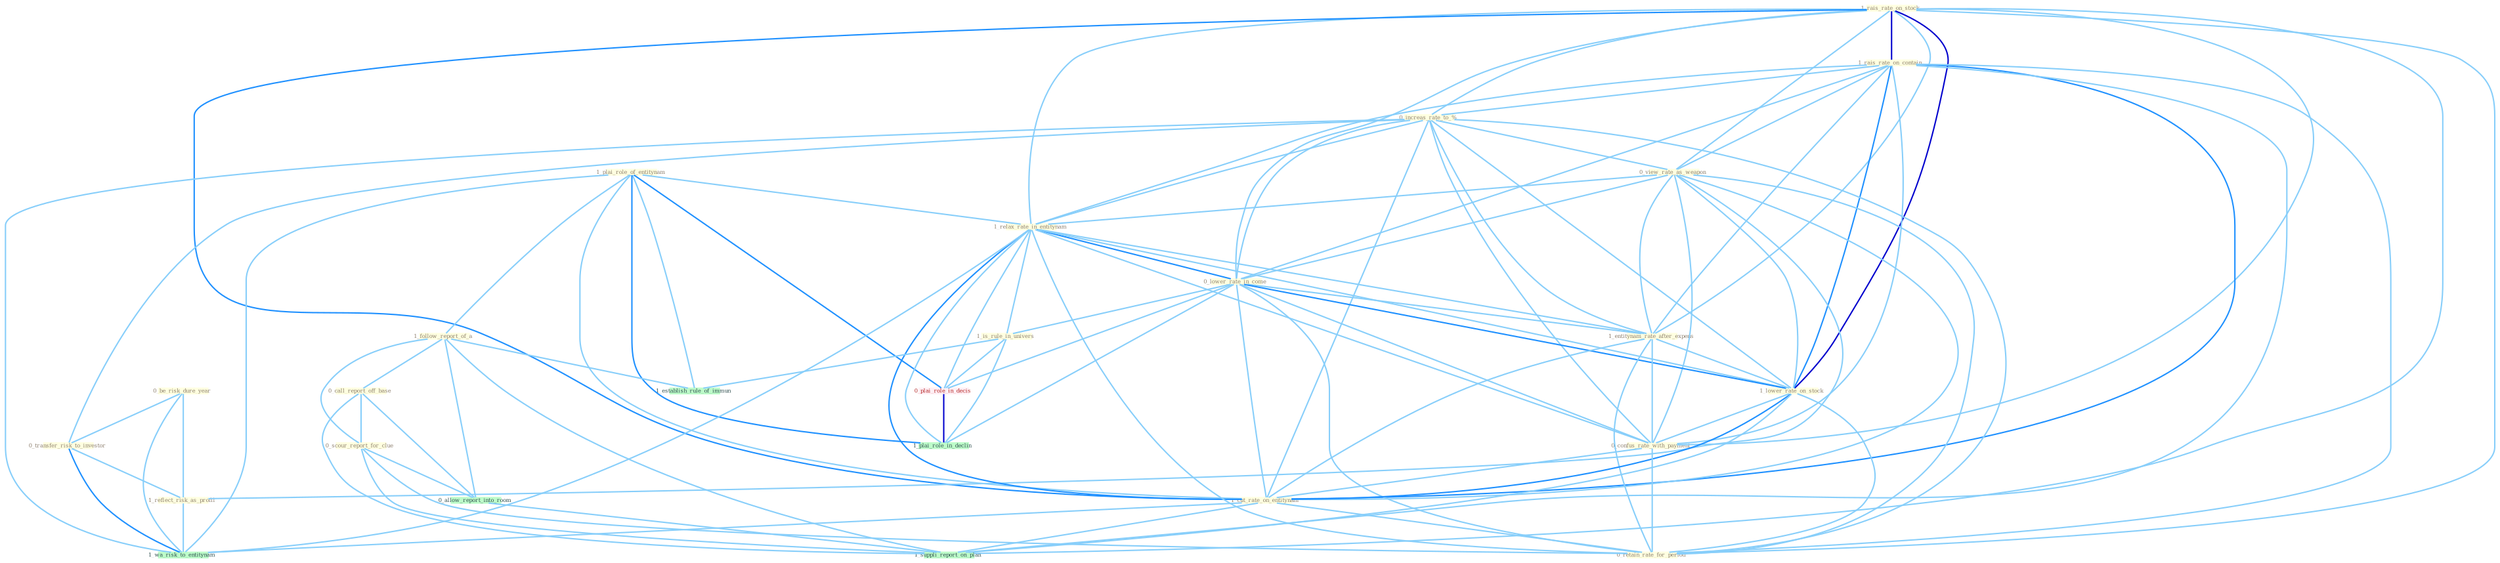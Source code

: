 Graph G{ 
    node
    [shape=polygon,style=filled,width=.5,height=.06,color="#BDFCC9",fixedsize=true,fontsize=4,
    fontcolor="#2f4f4f"];
    {node
    [color="#ffffe0", fontcolor="#8b7d6b"] "1_rais_rate_on_stock " "1_rais_rate_on_contain " "0_increas_rate_to_% " "0_be_risk_dure_year " "0_transfer_risk_to_investor " "0_view_rate_as_weapon " "1_plai_role_of_entitynam " "1_relax_rate_in_entitynam " "0_lower_rate_in_come " "1_entitynam_rate_after_expens " "1_follow_report_of_a " "1_is_rule_in_univers " "1_reflect_risk_as_profil " "1_lower_rate_on_stock " "0_call_report_off_base " "0_confus_rate_with_payment " "0_scour_report_for_clue " "1_cut_rate_on_entitynam " "0_retain_rate_for_period "}
{node [color="#fff0f5", fontcolor="#b22222"] "0_plai_role_in_decis "}
edge [color="#B0E2FF"];

	"1_rais_rate_on_stock " -- "1_rais_rate_on_contain " [w="3", color="#0000cd" , len=0.6];
	"1_rais_rate_on_stock " -- "0_increas_rate_to_% " [w="1", color="#87cefa" ];
	"1_rais_rate_on_stock " -- "0_view_rate_as_weapon " [w="1", color="#87cefa" ];
	"1_rais_rate_on_stock " -- "1_relax_rate_in_entitynam " [w="1", color="#87cefa" ];
	"1_rais_rate_on_stock " -- "0_lower_rate_in_come " [w="1", color="#87cefa" ];
	"1_rais_rate_on_stock " -- "1_entitynam_rate_after_expens " [w="1", color="#87cefa" ];
	"1_rais_rate_on_stock " -- "1_lower_rate_on_stock " [w="3", color="#0000cd" , len=0.6];
	"1_rais_rate_on_stock " -- "0_confus_rate_with_payment " [w="1", color="#87cefa" ];
	"1_rais_rate_on_stock " -- "1_cut_rate_on_entitynam " [w="2", color="#1e90ff" , len=0.8];
	"1_rais_rate_on_stock " -- "0_retain_rate_for_period " [w="1", color="#87cefa" ];
	"1_rais_rate_on_stock " -- "1_suppli_report_on_plan " [w="1", color="#87cefa" ];
	"1_rais_rate_on_contain " -- "0_increas_rate_to_% " [w="1", color="#87cefa" ];
	"1_rais_rate_on_contain " -- "0_view_rate_as_weapon " [w="1", color="#87cefa" ];
	"1_rais_rate_on_contain " -- "1_relax_rate_in_entitynam " [w="1", color="#87cefa" ];
	"1_rais_rate_on_contain " -- "0_lower_rate_in_come " [w="1", color="#87cefa" ];
	"1_rais_rate_on_contain " -- "1_entitynam_rate_after_expens " [w="1", color="#87cefa" ];
	"1_rais_rate_on_contain " -- "1_lower_rate_on_stock " [w="2", color="#1e90ff" , len=0.8];
	"1_rais_rate_on_contain " -- "0_confus_rate_with_payment " [w="1", color="#87cefa" ];
	"1_rais_rate_on_contain " -- "1_cut_rate_on_entitynam " [w="2", color="#1e90ff" , len=0.8];
	"1_rais_rate_on_contain " -- "0_retain_rate_for_period " [w="1", color="#87cefa" ];
	"1_rais_rate_on_contain " -- "1_suppli_report_on_plan " [w="1", color="#87cefa" ];
	"0_increas_rate_to_% " -- "0_transfer_risk_to_investor " [w="1", color="#87cefa" ];
	"0_increas_rate_to_% " -- "0_view_rate_as_weapon " [w="1", color="#87cefa" ];
	"0_increas_rate_to_% " -- "1_relax_rate_in_entitynam " [w="1", color="#87cefa" ];
	"0_increas_rate_to_% " -- "0_lower_rate_in_come " [w="1", color="#87cefa" ];
	"0_increas_rate_to_% " -- "1_entitynam_rate_after_expens " [w="1", color="#87cefa" ];
	"0_increas_rate_to_% " -- "1_lower_rate_on_stock " [w="1", color="#87cefa" ];
	"0_increas_rate_to_% " -- "0_confus_rate_with_payment " [w="1", color="#87cefa" ];
	"0_increas_rate_to_% " -- "1_cut_rate_on_entitynam " [w="1", color="#87cefa" ];
	"0_increas_rate_to_% " -- "0_retain_rate_for_period " [w="1", color="#87cefa" ];
	"0_increas_rate_to_% " -- "1_wa_risk_to_entitynam " [w="1", color="#87cefa" ];
	"0_be_risk_dure_year " -- "0_transfer_risk_to_investor " [w="1", color="#87cefa" ];
	"0_be_risk_dure_year " -- "1_reflect_risk_as_profil " [w="1", color="#87cefa" ];
	"0_be_risk_dure_year " -- "1_wa_risk_to_entitynam " [w="1", color="#87cefa" ];
	"0_transfer_risk_to_investor " -- "1_reflect_risk_as_profil " [w="1", color="#87cefa" ];
	"0_transfer_risk_to_investor " -- "1_wa_risk_to_entitynam " [w="2", color="#1e90ff" , len=0.8];
	"0_view_rate_as_weapon " -- "1_relax_rate_in_entitynam " [w="1", color="#87cefa" ];
	"0_view_rate_as_weapon " -- "0_lower_rate_in_come " [w="1", color="#87cefa" ];
	"0_view_rate_as_weapon " -- "1_entitynam_rate_after_expens " [w="1", color="#87cefa" ];
	"0_view_rate_as_weapon " -- "1_reflect_risk_as_profil " [w="1", color="#87cefa" ];
	"0_view_rate_as_weapon " -- "1_lower_rate_on_stock " [w="1", color="#87cefa" ];
	"0_view_rate_as_weapon " -- "0_confus_rate_with_payment " [w="1", color="#87cefa" ];
	"0_view_rate_as_weapon " -- "1_cut_rate_on_entitynam " [w="1", color="#87cefa" ];
	"0_view_rate_as_weapon " -- "0_retain_rate_for_period " [w="1", color="#87cefa" ];
	"1_plai_role_of_entitynam " -- "1_relax_rate_in_entitynam " [w="1", color="#87cefa" ];
	"1_plai_role_of_entitynam " -- "1_follow_report_of_a " [w="1", color="#87cefa" ];
	"1_plai_role_of_entitynam " -- "1_cut_rate_on_entitynam " [w="1", color="#87cefa" ];
	"1_plai_role_of_entitynam " -- "1_wa_risk_to_entitynam " [w="1", color="#87cefa" ];
	"1_plai_role_of_entitynam " -- "0_plai_role_in_decis " [w="2", color="#1e90ff" , len=0.8];
	"1_plai_role_of_entitynam " -- "1_establish_rule_of_immun " [w="1", color="#87cefa" ];
	"1_plai_role_of_entitynam " -- "1_plai_role_in_declin " [w="2", color="#1e90ff" , len=0.8];
	"1_relax_rate_in_entitynam " -- "0_lower_rate_in_come " [w="2", color="#1e90ff" , len=0.8];
	"1_relax_rate_in_entitynam " -- "1_entitynam_rate_after_expens " [w="1", color="#87cefa" ];
	"1_relax_rate_in_entitynam " -- "1_is_rule_in_univers " [w="1", color="#87cefa" ];
	"1_relax_rate_in_entitynam " -- "1_lower_rate_on_stock " [w="1", color="#87cefa" ];
	"1_relax_rate_in_entitynam " -- "0_confus_rate_with_payment " [w="1", color="#87cefa" ];
	"1_relax_rate_in_entitynam " -- "1_cut_rate_on_entitynam " [w="2", color="#1e90ff" , len=0.8];
	"1_relax_rate_in_entitynam " -- "0_retain_rate_for_period " [w="1", color="#87cefa" ];
	"1_relax_rate_in_entitynam " -- "1_wa_risk_to_entitynam " [w="1", color="#87cefa" ];
	"1_relax_rate_in_entitynam " -- "0_plai_role_in_decis " [w="1", color="#87cefa" ];
	"1_relax_rate_in_entitynam " -- "1_plai_role_in_declin " [w="1", color="#87cefa" ];
	"0_lower_rate_in_come " -- "1_entitynam_rate_after_expens " [w="1", color="#87cefa" ];
	"0_lower_rate_in_come " -- "1_is_rule_in_univers " [w="1", color="#87cefa" ];
	"0_lower_rate_in_come " -- "1_lower_rate_on_stock " [w="2", color="#1e90ff" , len=0.8];
	"0_lower_rate_in_come " -- "0_confus_rate_with_payment " [w="1", color="#87cefa" ];
	"0_lower_rate_in_come " -- "1_cut_rate_on_entitynam " [w="1", color="#87cefa" ];
	"0_lower_rate_in_come " -- "0_retain_rate_for_period " [w="1", color="#87cefa" ];
	"0_lower_rate_in_come " -- "0_plai_role_in_decis " [w="1", color="#87cefa" ];
	"0_lower_rate_in_come " -- "1_plai_role_in_declin " [w="1", color="#87cefa" ];
	"1_entitynam_rate_after_expens " -- "1_lower_rate_on_stock " [w="1", color="#87cefa" ];
	"1_entitynam_rate_after_expens " -- "0_confus_rate_with_payment " [w="1", color="#87cefa" ];
	"1_entitynam_rate_after_expens " -- "1_cut_rate_on_entitynam " [w="1", color="#87cefa" ];
	"1_entitynam_rate_after_expens " -- "0_retain_rate_for_period " [w="1", color="#87cefa" ];
	"1_follow_report_of_a " -- "0_call_report_off_base " [w="1", color="#87cefa" ];
	"1_follow_report_of_a " -- "0_scour_report_for_clue " [w="1", color="#87cefa" ];
	"1_follow_report_of_a " -- "1_establish_rule_of_immun " [w="1", color="#87cefa" ];
	"1_follow_report_of_a " -- "0_allow_report_into_room " [w="1", color="#87cefa" ];
	"1_follow_report_of_a " -- "1_suppli_report_on_plan " [w="1", color="#87cefa" ];
	"1_is_rule_in_univers " -- "0_plai_role_in_decis " [w="1", color="#87cefa" ];
	"1_is_rule_in_univers " -- "1_establish_rule_of_immun " [w="1", color="#87cefa" ];
	"1_is_rule_in_univers " -- "1_plai_role_in_declin " [w="1", color="#87cefa" ];
	"1_reflect_risk_as_profil " -- "1_wa_risk_to_entitynam " [w="1", color="#87cefa" ];
	"1_lower_rate_on_stock " -- "0_confus_rate_with_payment " [w="1", color="#87cefa" ];
	"1_lower_rate_on_stock " -- "1_cut_rate_on_entitynam " [w="2", color="#1e90ff" , len=0.8];
	"1_lower_rate_on_stock " -- "0_retain_rate_for_period " [w="1", color="#87cefa" ];
	"1_lower_rate_on_stock " -- "1_suppli_report_on_plan " [w="1", color="#87cefa" ];
	"0_call_report_off_base " -- "0_scour_report_for_clue " [w="1", color="#87cefa" ];
	"0_call_report_off_base " -- "0_allow_report_into_room " [w="1", color="#87cefa" ];
	"0_call_report_off_base " -- "1_suppli_report_on_plan " [w="1", color="#87cefa" ];
	"0_confus_rate_with_payment " -- "1_cut_rate_on_entitynam " [w="1", color="#87cefa" ];
	"0_confus_rate_with_payment " -- "0_retain_rate_for_period " [w="1", color="#87cefa" ];
	"0_scour_report_for_clue " -- "0_retain_rate_for_period " [w="1", color="#87cefa" ];
	"0_scour_report_for_clue " -- "0_allow_report_into_room " [w="1", color="#87cefa" ];
	"0_scour_report_for_clue " -- "1_suppli_report_on_plan " [w="1", color="#87cefa" ];
	"1_cut_rate_on_entitynam " -- "0_retain_rate_for_period " [w="1", color="#87cefa" ];
	"1_cut_rate_on_entitynam " -- "1_wa_risk_to_entitynam " [w="1", color="#87cefa" ];
	"1_cut_rate_on_entitynam " -- "1_suppli_report_on_plan " [w="1", color="#87cefa" ];
	"0_plai_role_in_decis " -- "1_plai_role_in_declin " [w="3", color="#0000cd" , len=0.6];
	"0_allow_report_into_room " -- "1_suppli_report_on_plan " [w="1", color="#87cefa" ];
}